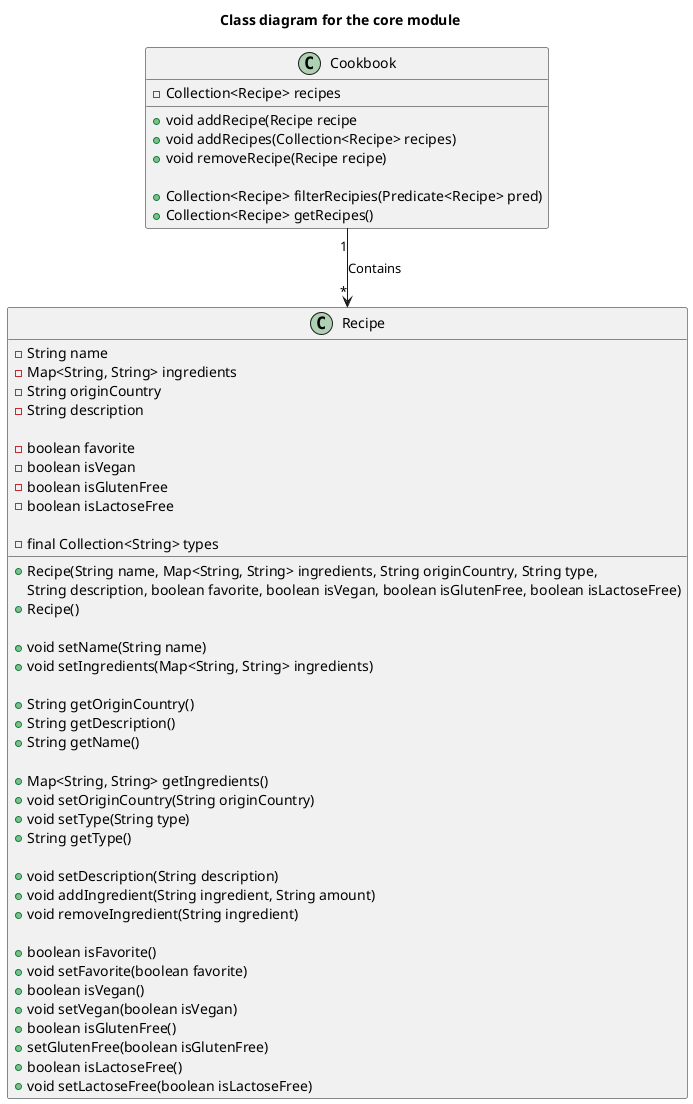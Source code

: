 @startuml classDiagramCore

title Class diagram for the core module

class Cookbook{
  -Collection<Recipe> recipes

  +void addRecipe(Recipe recipe
  +void addRecipes(Collection<Recipe> recipes)
  +void removeRecipe(Recipe recipe)

  +Collection<Recipe> filterRecipies(Predicate<Recipe> pred)
  +Collection<Recipe> getRecipes()

}

class Recipe{
  -String name
  -Map<String, String> ingredients
  -String originCountry
  -String description

  -boolean favorite
  -boolean isVegan
  -boolean isGlutenFree
  -boolean isLactoseFree

  -final Collection<String> types

  +Recipe(String name, Map<String, String> ingredients, String originCountry, String type, 
      String description, boolean favorite, boolean isVegan, boolean isGlutenFree, boolean isLactoseFree)
  +Recipe()

  +void setName(String name)
  +void setIngredients(Map<String, String> ingredients)

  +String getOriginCountry()
  +String getDescription()
  +String getName()

  +Map<String, String> getIngredients()
  +void setOriginCountry(String originCountry)
  +void setType(String type)
  +String getType()

  +void setDescription(String description)
  +void addIngredient(String ingredient, String amount)
  +void removeIngredient(String ingredient)

  +boolean isFavorite()
  +void setFavorite(boolean favorite)
  +boolean isVegan()
  +void setVegan(boolean isVegan)
  +boolean isGlutenFree()
  +setGlutenFree(boolean isGlutenFree)
  +boolean isLactoseFree()
  +void setLactoseFree(boolean isLactoseFree)

}

Cookbook "1" --> "*" Recipe : "Contains"
@enduml